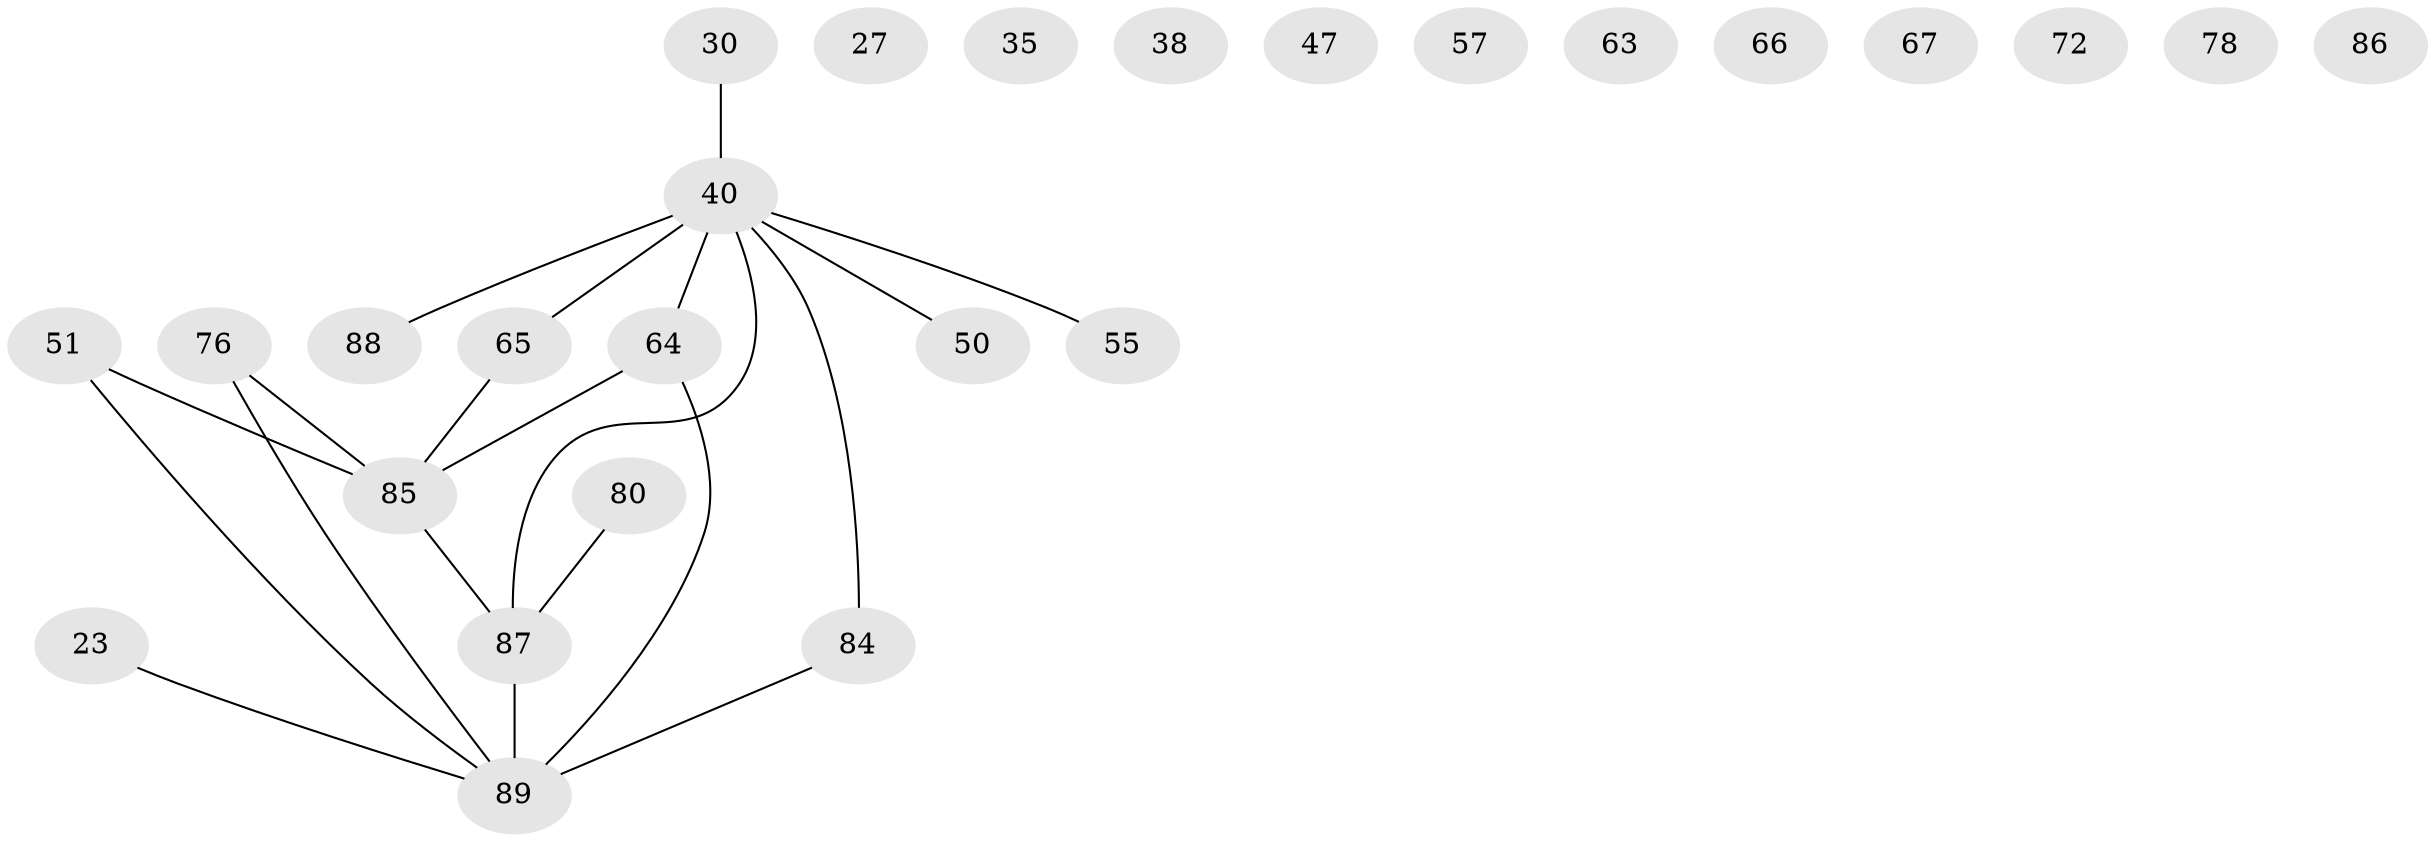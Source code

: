// original degree distribution, {4: 0.07865168539325842, 1: 0.23595505617977527, 3: 0.25842696629213485, 5: 0.033707865168539325, 6: 0.02247191011235955, 2: 0.2696629213483146, 7: 0.011235955056179775, 0: 0.0898876404494382}
// Generated by graph-tools (version 1.1) at 2025/42/03/04/25 21:42:37]
// undirected, 26 vertices, 20 edges
graph export_dot {
graph [start="1"]
  node [color=gray90,style=filled];
  23;
  27 [super="+24"];
  30;
  35;
  38;
  40 [super="+15+18"];
  47 [super="+37"];
  50;
  51 [super="+41+13"];
  55;
  57;
  63;
  64 [super="+6+2+44"];
  65 [super="+53"];
  66;
  67;
  72;
  76 [super="+74"];
  78;
  80;
  84 [super="+62"];
  85 [super="+48+82+75"];
  86 [super="+8"];
  87 [super="+17+79+71"];
  88 [super="+61+77"];
  89 [super="+59+83+81+69"];
  23 -- 89;
  30 -- 40 [weight=2];
  40 -- 50;
  40 -- 64 [weight=2];
  40 -- 55;
  40 -- 87 [weight=2];
  40 -- 88 [weight=2];
  40 -- 84 [weight=2];
  40 -- 65 [weight=2];
  51 -- 89 [weight=3];
  51 -- 85;
  64 -- 85;
  64 -- 89 [weight=2];
  65 -- 85;
  76 -- 89 [weight=2];
  76 -- 85 [weight=2];
  80 -- 87;
  84 -- 89 [weight=4];
  85 -- 87;
  87 -- 89 [weight=4];
}
